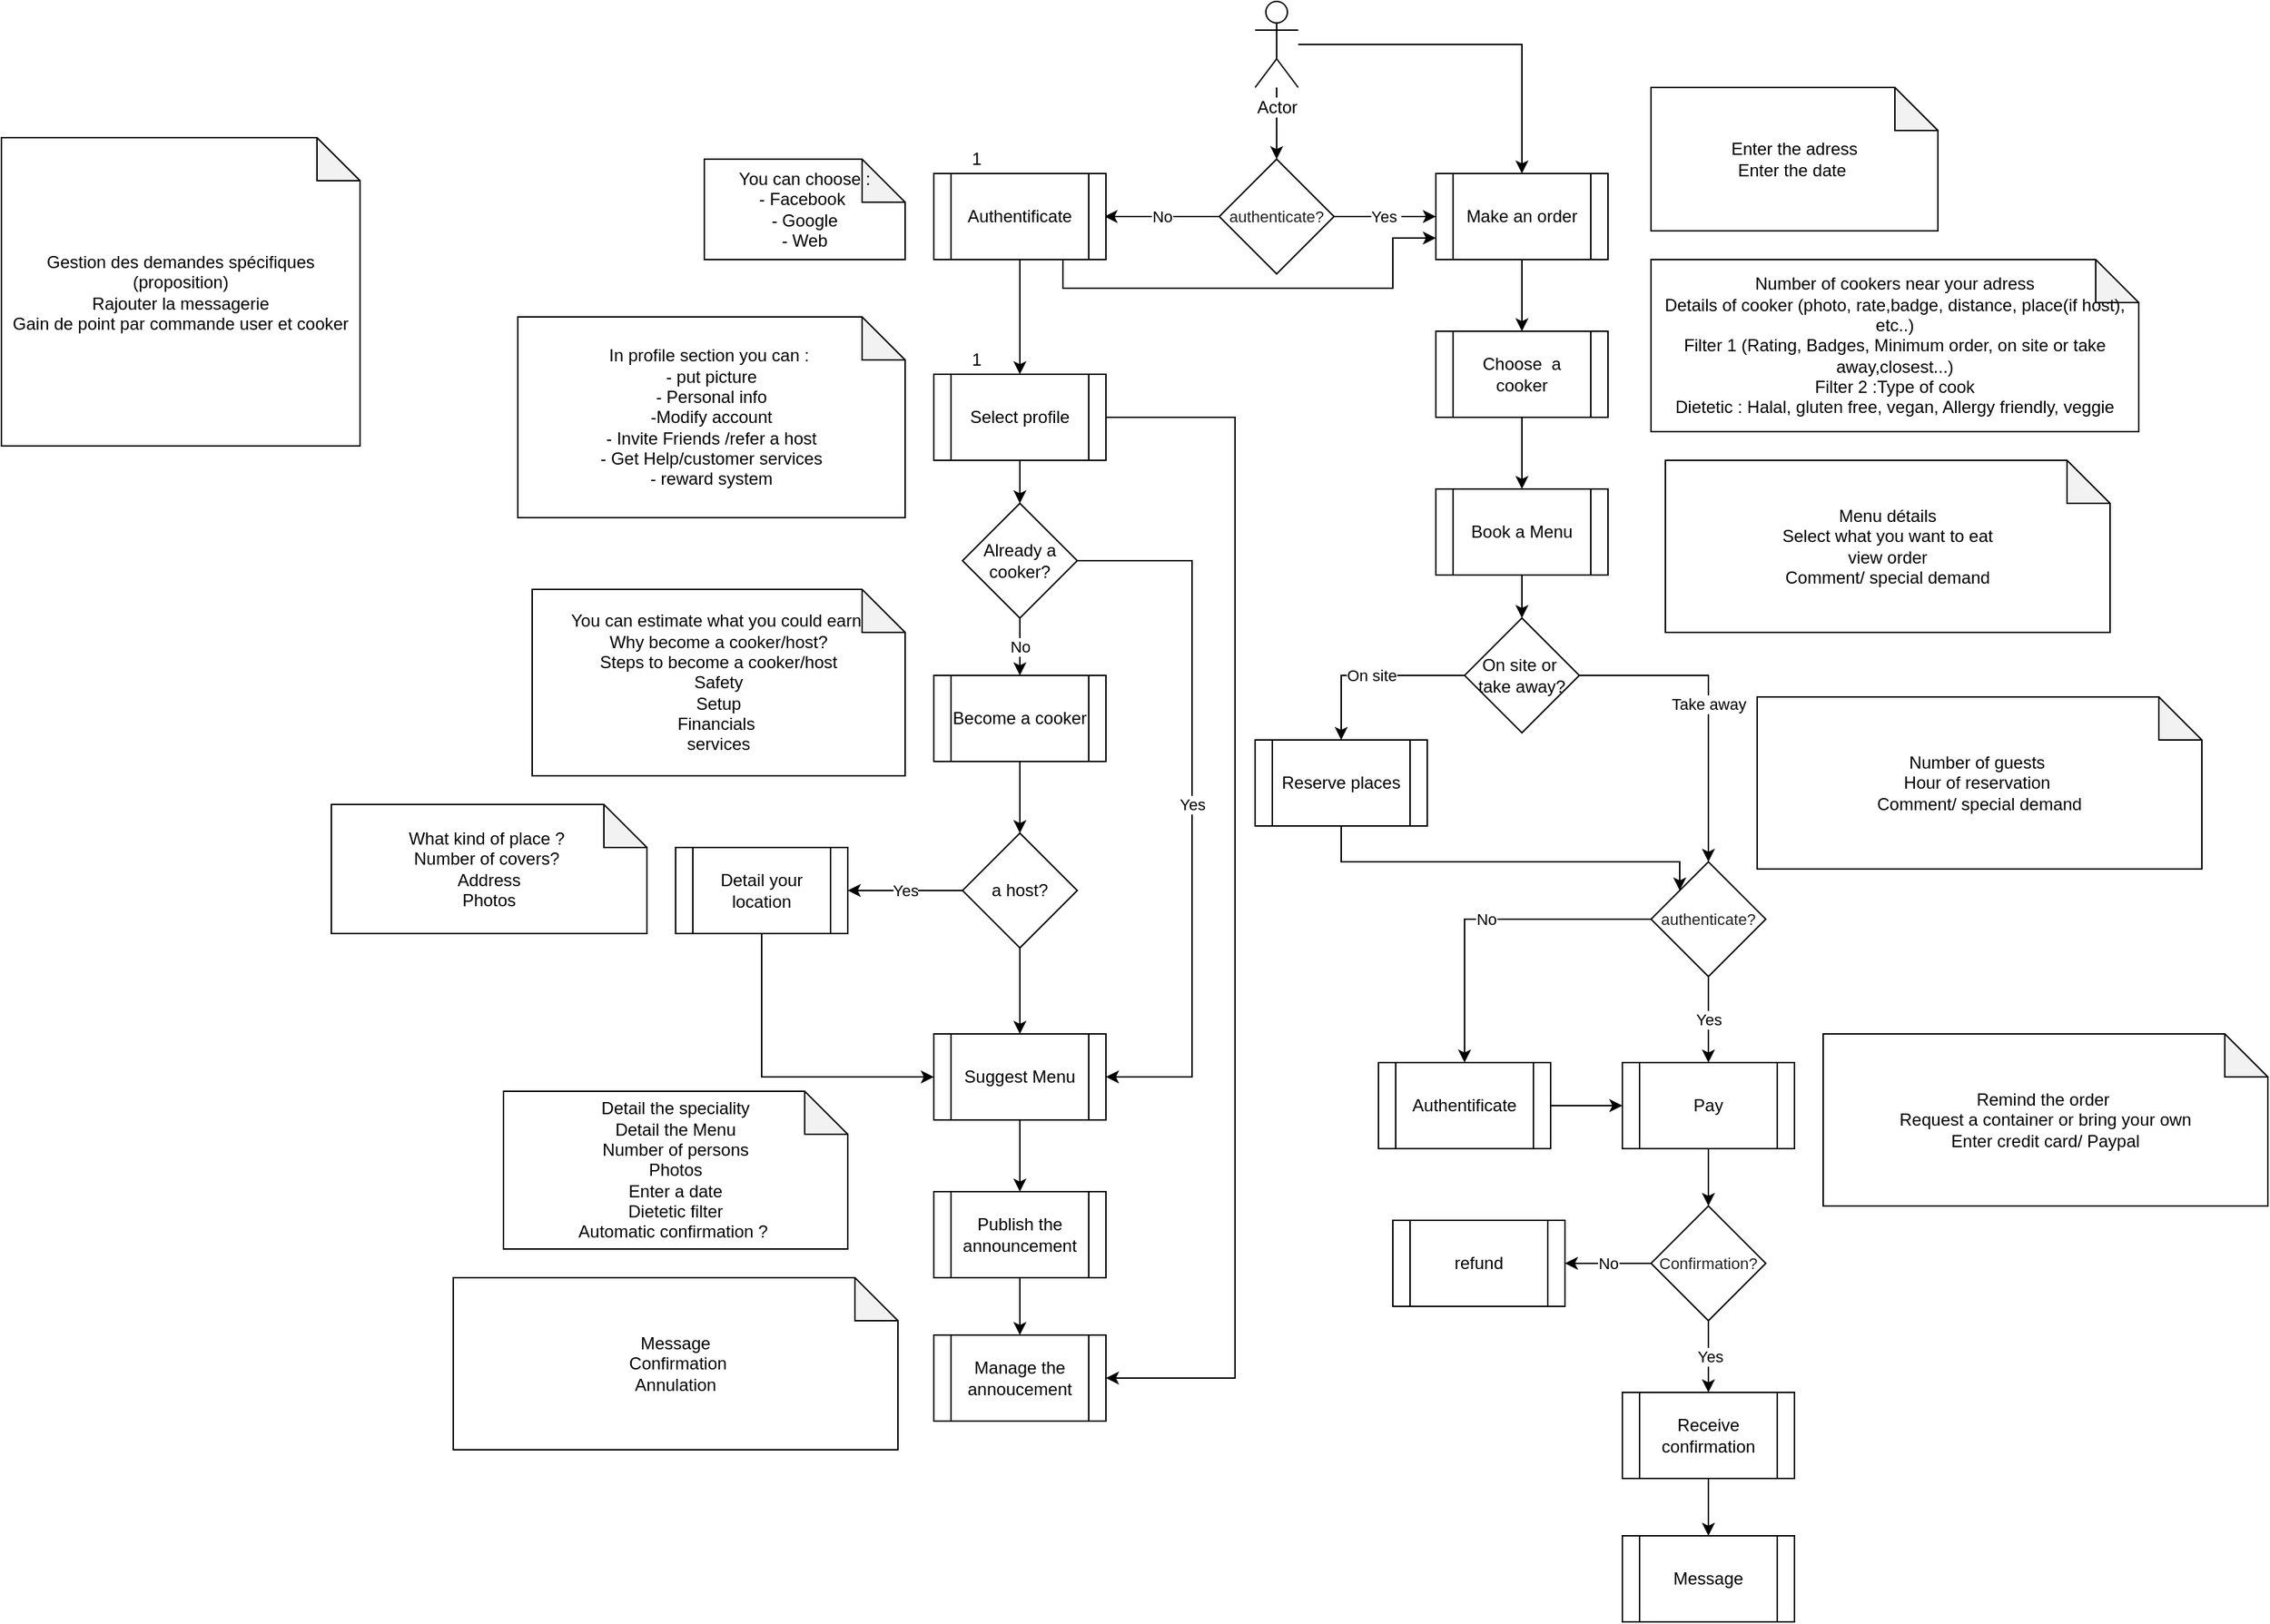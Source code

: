 <mxfile version="12.7.9" type="github">
  <diagram id="C5RBs43oDa-KdzZeNtuy" name="Global">
    <mxGraphModel dx="1865" dy="580" grid="1" gridSize="10" guides="1" tooltips="1" connect="1" arrows="1" fold="1" page="1" pageScale="1" pageWidth="827" pageHeight="1169" math="0" shadow="0">
      <root>
        <mxCell id="WIyWlLk6GJQsqaUBKTNV-0" />
        <mxCell id="WIyWlLk6GJQsqaUBKTNV-1" parent="WIyWlLk6GJQsqaUBKTNV-0" />
        <mxCell id="DXT12lyt_m4PXwOAN5ek-5" value="" style="edgeStyle=orthogonalEdgeStyle;rounded=0;orthogonalLoop=1;jettySize=auto;html=1;" parent="WIyWlLk6GJQsqaUBKTNV-1" source="DXT12lyt_m4PXwOAN5ek-4" edge="1">
          <mxGeometry relative="1" as="geometry">
            <mxPoint x="79" y="130" as="targetPoint" />
          </mxGeometry>
        </mxCell>
        <mxCell id="JEsrRtBiaQGB9soBiPKQ-1" value="" style="edgeStyle=orthogonalEdgeStyle;rounded=0;orthogonalLoop=1;jettySize=auto;html=1;entryX=0.5;entryY=0;entryDx=0;entryDy=0;" parent="WIyWlLk6GJQsqaUBKTNV-1" source="DXT12lyt_m4PXwOAN5ek-4" target="IEjxZz4co4LQKj0iL7b6-1" edge="1">
          <mxGeometry relative="1" as="geometry">
            <mxPoint x="174" y="50" as="targetPoint" />
          </mxGeometry>
        </mxCell>
        <mxCell id="DXT12lyt_m4PXwOAN5ek-4" value="Actor" style="shape=umlActor;verticalLabelPosition=bottom;labelBackgroundColor=#ffffff;verticalAlign=top;html=1;outlineConnect=0;" parent="WIyWlLk6GJQsqaUBKTNV-1" vertex="1">
          <mxGeometry x="64" y="20" width="30" height="60" as="geometry" />
        </mxCell>
        <mxCell id="IEjxZz4co4LQKj0iL7b6-2" value="Yes&amp;nbsp;" style="edgeStyle=orthogonalEdgeStyle;rounded=0;orthogonalLoop=1;jettySize=auto;html=1;" parent="WIyWlLk6GJQsqaUBKTNV-1" source="IEjxZz4co4LQKj0iL7b6-0" target="IEjxZz4co4LQKj0iL7b6-1" edge="1">
          <mxGeometry relative="1" as="geometry" />
        </mxCell>
        <mxCell id="IEjxZz4co4LQKj0iL7b6-5" value="No" style="edgeStyle=orthogonalEdgeStyle;rounded=0;orthogonalLoop=1;jettySize=auto;html=1;" parent="WIyWlLk6GJQsqaUBKTNV-1" source="IEjxZz4co4LQKj0iL7b6-0" edge="1">
          <mxGeometry relative="1" as="geometry">
            <mxPoint x="-41" y="170" as="targetPoint" />
          </mxGeometry>
        </mxCell>
        <mxCell id="IEjxZz4co4LQKj0iL7b6-0" value="&lt;span style=&quot;color: rgb(34 , 34 , 34) ; font-family: &amp;#34;arial&amp;#34; , sans-serif ; text-align: left ; white-space: pre-wrap ; font-size: 11px&quot;&gt;authenticate?&lt;/span&gt;" style="rhombus;whiteSpace=wrap;html=1;" parent="WIyWlLk6GJQsqaUBKTNV-1" vertex="1">
          <mxGeometry x="39" y="130" width="80" height="80" as="geometry" />
        </mxCell>
        <mxCell id="IEjxZz4co4LQKj0iL7b6-7" value="" style="edgeStyle=orthogonalEdgeStyle;rounded=0;orthogonalLoop=1;jettySize=auto;html=1;" parent="WIyWlLk6GJQsqaUBKTNV-1" source="IEjxZz4co4LQKj0iL7b6-1" target="IEjxZz4co4LQKj0iL7b6-6" edge="1">
          <mxGeometry relative="1" as="geometry" />
        </mxCell>
        <mxCell id="IEjxZz4co4LQKj0iL7b6-1" value="Make an order" style="shape=process;whiteSpace=wrap;html=1;backgroundOutline=1;" parent="WIyWlLk6GJQsqaUBKTNV-1" vertex="1">
          <mxGeometry x="190" y="140" width="120" height="60" as="geometry" />
        </mxCell>
        <mxCell id="IEjxZz4co4LQKj0iL7b6-32" value="" style="edgeStyle=orthogonalEdgeStyle;rounded=0;orthogonalLoop=1;jettySize=auto;html=1;entryX=0;entryY=0.75;entryDx=0;entryDy=0;exitX=0.75;exitY=1;exitDx=0;exitDy=0;" parent="WIyWlLk6GJQsqaUBKTNV-1" source="IEjxZz4co4LQKj0iL7b6-3" target="IEjxZz4co4LQKj0iL7b6-1" edge="1">
          <mxGeometry relative="1" as="geometry">
            <mxPoint x="-100" y="280" as="targetPoint" />
            <Array as="points">
              <mxPoint x="-70" y="220" />
              <mxPoint x="160" y="220" />
              <mxPoint x="160" y="185" />
            </Array>
          </mxGeometry>
        </mxCell>
        <mxCell id="IEjxZz4co4LQKj0iL7b6-34" value="" style="edgeStyle=orthogonalEdgeStyle;rounded=0;orthogonalLoop=1;jettySize=auto;html=1;" parent="WIyWlLk6GJQsqaUBKTNV-1" source="IEjxZz4co4LQKj0iL7b6-3" target="IEjxZz4co4LQKj0iL7b6-33" edge="1">
          <mxGeometry relative="1" as="geometry" />
        </mxCell>
        <mxCell id="IEjxZz4co4LQKj0iL7b6-3" value="Authentificate" style="shape=process;whiteSpace=wrap;html=1;backgroundOutline=1;" parent="WIyWlLk6GJQsqaUBKTNV-1" vertex="1">
          <mxGeometry x="-160" y="140" width="120" height="60" as="geometry" />
        </mxCell>
        <mxCell id="IEjxZz4co4LQKj0iL7b6-49" style="edgeStyle=orthogonalEdgeStyle;rounded=0;orthogonalLoop=1;jettySize=auto;html=1;exitX=0.5;exitY=1;exitDx=0;exitDy=0;" parent="WIyWlLk6GJQsqaUBKTNV-1" source="IEjxZz4co4LQKj0iL7b6-33" target="IEjxZz4co4LQKj0iL7b6-48" edge="1">
          <mxGeometry relative="1" as="geometry" />
        </mxCell>
        <mxCell id="JEsrRtBiaQGB9soBiPKQ-4" style="edgeStyle=orthogonalEdgeStyle;rounded=0;orthogonalLoop=1;jettySize=auto;html=1;exitX=1;exitY=0.5;exitDx=0;exitDy=0;entryX=1;entryY=0.5;entryDx=0;entryDy=0;" parent="WIyWlLk6GJQsqaUBKTNV-1" source="IEjxZz4co4LQKj0iL7b6-33" target="JEsrRtBiaQGB9soBiPKQ-2" edge="1">
          <mxGeometry relative="1" as="geometry">
            <Array as="points">
              <mxPoint x="50" y="310" />
              <mxPoint x="50" y="980" />
            </Array>
          </mxGeometry>
        </mxCell>
        <mxCell id="IEjxZz4co4LQKj0iL7b6-33" value="Select profile" style="shape=process;whiteSpace=wrap;html=1;backgroundOutline=1;" parent="WIyWlLk6GJQsqaUBKTNV-1" vertex="1">
          <mxGeometry x="-160" y="280" width="120" height="60" as="geometry" />
        </mxCell>
        <mxCell id="IEjxZz4co4LQKj0iL7b6-54" style="edgeStyle=orthogonalEdgeStyle;rounded=0;orthogonalLoop=1;jettySize=auto;html=1;exitX=0.5;exitY=1;exitDx=0;exitDy=0;" parent="WIyWlLk6GJQsqaUBKTNV-1" source="IEjxZz4co4LQKj0iL7b6-35" target="IEjxZz4co4LQKj0iL7b6-39" edge="1">
          <mxGeometry relative="1" as="geometry" />
        </mxCell>
        <mxCell id="IEjxZz4co4LQKj0iL7b6-35" value="Become a cooker" style="shape=process;whiteSpace=wrap;html=1;backgroundOutline=1;" parent="WIyWlLk6GJQsqaUBKTNV-1" vertex="1">
          <mxGeometry x="-160" y="490" width="120" height="60" as="geometry" />
        </mxCell>
        <mxCell id="IEjxZz4co4LQKj0iL7b6-56" style="edgeStyle=orthogonalEdgeStyle;rounded=0;orthogonalLoop=1;jettySize=auto;html=1;exitX=0.5;exitY=1;exitDx=0;exitDy=0;entryX=0.5;entryY=0;entryDx=0;entryDy=0;" parent="WIyWlLk6GJQsqaUBKTNV-1" source="IEjxZz4co4LQKj0iL7b6-37" target="IEjxZz4co4LQKj0iL7b6-46" edge="1">
          <mxGeometry relative="1" as="geometry" />
        </mxCell>
        <mxCell id="IEjxZz4co4LQKj0iL7b6-37" value="Suggest Menu" style="shape=process;whiteSpace=wrap;html=1;backgroundOutline=1;" parent="WIyWlLk6GJQsqaUBKTNV-1" vertex="1">
          <mxGeometry x="-160" y="740" width="120" height="60" as="geometry" />
        </mxCell>
        <mxCell id="IEjxZz4co4LQKj0iL7b6-9" value="" style="edgeStyle=orthogonalEdgeStyle;rounded=0;orthogonalLoop=1;jettySize=auto;html=1;" parent="WIyWlLk6GJQsqaUBKTNV-1" source="IEjxZz4co4LQKj0iL7b6-6" target="IEjxZz4co4LQKj0iL7b6-8" edge="1">
          <mxGeometry relative="1" as="geometry" />
        </mxCell>
        <mxCell id="IEjxZz4co4LQKj0iL7b6-6" value="Choose&amp;nbsp; a cooker" style="shape=process;whiteSpace=wrap;html=1;backgroundOutline=1;" parent="WIyWlLk6GJQsqaUBKTNV-1" vertex="1">
          <mxGeometry x="190" y="250" width="120" height="60" as="geometry" />
        </mxCell>
        <mxCell id="IEjxZz4co4LQKj0iL7b6-17" value="" style="edgeStyle=orthogonalEdgeStyle;rounded=0;orthogonalLoop=1;jettySize=auto;html=1;" parent="WIyWlLk6GJQsqaUBKTNV-1" source="IEjxZz4co4LQKj0iL7b6-8" target="IEjxZz4co4LQKj0iL7b6-13" edge="1">
          <mxGeometry relative="1" as="geometry" />
        </mxCell>
        <mxCell id="IEjxZz4co4LQKj0iL7b6-8" value="Book a Menu" style="shape=process;whiteSpace=wrap;html=1;backgroundOutline=1;" parent="WIyWlLk6GJQsqaUBKTNV-1" vertex="1">
          <mxGeometry x="190" y="360" width="120" height="60" as="geometry" />
        </mxCell>
        <mxCell id="IEjxZz4co4LQKj0iL7b6-62" style="edgeStyle=orthogonalEdgeStyle;rounded=0;orthogonalLoop=1;jettySize=auto;html=1;exitX=0.5;exitY=1;exitDx=0;exitDy=0;entryX=0;entryY=0;entryDx=0;entryDy=0;" parent="WIyWlLk6GJQsqaUBKTNV-1" source="IEjxZz4co4LQKj0iL7b6-12" target="IEjxZz4co4LQKj0iL7b6-24" edge="1">
          <mxGeometry relative="1" as="geometry">
            <Array as="points">
              <mxPoint x="124" y="620" />
              <mxPoint x="360" y="620" />
            </Array>
          </mxGeometry>
        </mxCell>
        <mxCell id="IEjxZz4co4LQKj0iL7b6-12" value="Reserve places" style="shape=process;whiteSpace=wrap;html=1;backgroundOutline=1;" parent="WIyWlLk6GJQsqaUBKTNV-1" vertex="1">
          <mxGeometry x="64" y="535" width="120" height="60" as="geometry" />
        </mxCell>
        <mxCell id="IEjxZz4co4LQKj0iL7b6-14" value="On site" style="edgeStyle=orthogonalEdgeStyle;rounded=0;orthogonalLoop=1;jettySize=auto;html=1;" parent="WIyWlLk6GJQsqaUBKTNV-1" source="IEjxZz4co4LQKj0iL7b6-13" target="IEjxZz4co4LQKj0iL7b6-12" edge="1">
          <mxGeometry relative="1" as="geometry" />
        </mxCell>
        <mxCell id="IEjxZz4co4LQKj0iL7b6-59" value="Take away" style="edgeStyle=orthogonalEdgeStyle;rounded=0;orthogonalLoop=1;jettySize=auto;html=1;exitX=1;exitY=0.5;exitDx=0;exitDy=0;entryX=0.5;entryY=0;entryDx=0;entryDy=0;" parent="WIyWlLk6GJQsqaUBKTNV-1" source="IEjxZz4co4LQKj0iL7b6-13" target="IEjxZz4co4LQKj0iL7b6-24" edge="1">
          <mxGeometry relative="1" as="geometry" />
        </mxCell>
        <mxCell id="IEjxZz4co4LQKj0iL7b6-13" value="On site or&amp;nbsp;&lt;br&gt;take away?" style="rhombus;whiteSpace=wrap;html=1;" parent="WIyWlLk6GJQsqaUBKTNV-1" vertex="1">
          <mxGeometry x="210" y="450" width="80" height="80" as="geometry" />
        </mxCell>
        <mxCell id="IEjxZz4co4LQKj0iL7b6-65" style="edgeStyle=orthogonalEdgeStyle;rounded=0;orthogonalLoop=1;jettySize=auto;html=1;exitX=0.5;exitY=1;exitDx=0;exitDy=0;entryX=0.5;entryY=0;entryDx=0;entryDy=0;" parent="WIyWlLk6GJQsqaUBKTNV-1" source="IEjxZz4co4LQKj0iL7b6-15" edge="1">
          <mxGeometry relative="1" as="geometry">
            <mxPoint x="380" y="860" as="targetPoint" />
          </mxGeometry>
        </mxCell>
        <mxCell id="IEjxZz4co4LQKj0iL7b6-15" value="Pay" style="shape=process;whiteSpace=wrap;html=1;backgroundOutline=1;" parent="WIyWlLk6GJQsqaUBKTNV-1" vertex="1">
          <mxGeometry x="320" y="760" width="120" height="60" as="geometry" />
        </mxCell>
        <mxCell id="GEHkxKaBzucjHs-7Sc_5-1" value="Yes" style="edgeStyle=orthogonalEdgeStyle;rounded=0;orthogonalLoop=1;jettySize=auto;html=1;" edge="1" parent="WIyWlLk6GJQsqaUBKTNV-1" source="GEHkxKaBzucjHs-7Sc_5-2">
          <mxGeometry relative="1" as="geometry">
            <mxPoint x="420" y="900" as="sourcePoint" />
            <mxPoint x="380" y="990" as="targetPoint" />
          </mxGeometry>
        </mxCell>
        <mxCell id="IEjxZz4co4LQKj0iL7b6-28" value="No" style="edgeStyle=orthogonalEdgeStyle;rounded=0;orthogonalLoop=1;jettySize=auto;html=1;" parent="WIyWlLk6GJQsqaUBKTNV-1" source="IEjxZz4co4LQKj0iL7b6-24" target="IEjxZz4co4LQKj0iL7b6-27" edge="1">
          <mxGeometry relative="1" as="geometry" />
        </mxCell>
        <mxCell id="IEjxZz4co4LQKj0iL7b6-61" value="Yes" style="edgeStyle=orthogonalEdgeStyle;rounded=0;orthogonalLoop=1;jettySize=auto;html=1;exitX=0.5;exitY=1;exitDx=0;exitDy=0;entryX=0.5;entryY=0;entryDx=0;entryDy=0;" parent="WIyWlLk6GJQsqaUBKTNV-1" source="IEjxZz4co4LQKj0iL7b6-24" target="IEjxZz4co4LQKj0iL7b6-15" edge="1">
          <mxGeometry relative="1" as="geometry" />
        </mxCell>
        <mxCell id="IEjxZz4co4LQKj0iL7b6-24" value="&lt;span style=&quot;color: rgb(34 , 34 , 34) ; font-family: &amp;#34;arial&amp;#34; , sans-serif ; text-align: left ; white-space: pre-wrap ; font-size: 11px&quot;&gt;authenticate?&lt;/span&gt;" style="rhombus;whiteSpace=wrap;html=1;" parent="WIyWlLk6GJQsqaUBKTNV-1" vertex="1">
          <mxGeometry x="340" y="620" width="80" height="80" as="geometry" />
        </mxCell>
        <mxCell id="IEjxZz4co4LQKj0iL7b6-60" style="edgeStyle=orthogonalEdgeStyle;rounded=0;orthogonalLoop=1;jettySize=auto;html=1;exitX=1;exitY=0.5;exitDx=0;exitDy=0;" parent="WIyWlLk6GJQsqaUBKTNV-1" source="IEjxZz4co4LQKj0iL7b6-27" target="IEjxZz4co4LQKj0iL7b6-15" edge="1">
          <mxGeometry relative="1" as="geometry" />
        </mxCell>
        <mxCell id="IEjxZz4co4LQKj0iL7b6-27" value="Authentificate" style="shape=process;whiteSpace=wrap;html=1;backgroundOutline=1;" parent="WIyWlLk6GJQsqaUBKTNV-1" vertex="1">
          <mxGeometry x="150" y="760" width="120" height="60" as="geometry" />
        </mxCell>
        <mxCell id="IEjxZz4co4LQKj0iL7b6-42" value="Yes" style="edgeStyle=orthogonalEdgeStyle;rounded=0;orthogonalLoop=1;jettySize=auto;html=1;" parent="WIyWlLk6GJQsqaUBKTNV-1" source="IEjxZz4co4LQKj0iL7b6-39" edge="1">
          <mxGeometry relative="1" as="geometry">
            <mxPoint x="-220" y="640" as="targetPoint" />
          </mxGeometry>
        </mxCell>
        <mxCell id="IEjxZz4co4LQKj0iL7b6-55" style="edgeStyle=orthogonalEdgeStyle;rounded=0;orthogonalLoop=1;jettySize=auto;html=1;exitX=0.5;exitY=1;exitDx=0;exitDy=0;" parent="WIyWlLk6GJQsqaUBKTNV-1" source="IEjxZz4co4LQKj0iL7b6-39" target="IEjxZz4co4LQKj0iL7b6-37" edge="1">
          <mxGeometry relative="1" as="geometry" />
        </mxCell>
        <mxCell id="IEjxZz4co4LQKj0iL7b6-39" value="a host?" style="rhombus;whiteSpace=wrap;html=1;" parent="WIyWlLk6GJQsqaUBKTNV-1" vertex="1">
          <mxGeometry x="-140" y="600" width="80" height="80" as="geometry" />
        </mxCell>
        <mxCell id="IEjxZz4co4LQKj0iL7b6-57" style="edgeStyle=orthogonalEdgeStyle;rounded=0;orthogonalLoop=1;jettySize=auto;html=1;exitX=0.5;exitY=1;exitDx=0;exitDy=0;entryX=0;entryY=0.5;entryDx=0;entryDy=0;" parent="WIyWlLk6GJQsqaUBKTNV-1" source="IEjxZz4co4LQKj0iL7b6-43" target="IEjxZz4co4LQKj0iL7b6-37" edge="1">
          <mxGeometry relative="1" as="geometry" />
        </mxCell>
        <mxCell id="IEjxZz4co4LQKj0iL7b6-43" value="Detail your location" style="shape=process;whiteSpace=wrap;html=1;backgroundOutline=1;" parent="WIyWlLk6GJQsqaUBKTNV-1" vertex="1">
          <mxGeometry x="-340" y="610" width="120" height="60" as="geometry" />
        </mxCell>
        <mxCell id="JEsrRtBiaQGB9soBiPKQ-3" value="" style="edgeStyle=orthogonalEdgeStyle;rounded=0;orthogonalLoop=1;jettySize=auto;html=1;" parent="WIyWlLk6GJQsqaUBKTNV-1" source="IEjxZz4co4LQKj0iL7b6-46" target="JEsrRtBiaQGB9soBiPKQ-2" edge="1">
          <mxGeometry relative="1" as="geometry" />
        </mxCell>
        <mxCell id="IEjxZz4co4LQKj0iL7b6-46" value="Publish the announcement" style="shape=process;whiteSpace=wrap;html=1;backgroundOutline=1;" parent="WIyWlLk6GJQsqaUBKTNV-1" vertex="1">
          <mxGeometry x="-160" y="850" width="120" height="60" as="geometry" />
        </mxCell>
        <mxCell id="IEjxZz4co4LQKj0iL7b6-50" value="No" style="edgeStyle=orthogonalEdgeStyle;rounded=0;orthogonalLoop=1;jettySize=auto;html=1;exitX=0.5;exitY=1;exitDx=0;exitDy=0;entryX=0.5;entryY=0;entryDx=0;entryDy=0;" parent="WIyWlLk6GJQsqaUBKTNV-1" source="IEjxZz4co4LQKj0iL7b6-48" target="IEjxZz4co4LQKj0iL7b6-35" edge="1">
          <mxGeometry relative="1" as="geometry" />
        </mxCell>
        <mxCell id="IEjxZz4co4LQKj0iL7b6-58" value="Yes" style="edgeStyle=orthogonalEdgeStyle;rounded=0;orthogonalLoop=1;jettySize=auto;html=1;exitX=1;exitY=0.5;exitDx=0;exitDy=0;entryX=1;entryY=0.5;entryDx=0;entryDy=0;" parent="WIyWlLk6GJQsqaUBKTNV-1" source="IEjxZz4co4LQKj0iL7b6-48" target="IEjxZz4co4LQKj0iL7b6-37" edge="1">
          <mxGeometry relative="1" as="geometry">
            <Array as="points">
              <mxPoint x="20" y="410" />
              <mxPoint x="20" y="770" />
            </Array>
          </mxGeometry>
        </mxCell>
        <mxCell id="IEjxZz4co4LQKj0iL7b6-48" value="Already a cooker?" style="rhombus;whiteSpace=wrap;html=1;" parent="WIyWlLk6GJQsqaUBKTNV-1" vertex="1">
          <mxGeometry x="-140" y="370" width="80" height="80" as="geometry" />
        </mxCell>
        <mxCell id="IEjxZz4co4LQKj0iL7b6-63" value="In profile section you can :&amp;nbsp;&lt;br&gt;- put picture&lt;br&gt;- Personal info&lt;br&gt;-Modify account&lt;br&gt;- Invite Friends /refer a host&lt;br&gt;- Get Help/customer services&lt;br&gt;- reward system" style="shape=note;whiteSpace=wrap;html=1;backgroundOutline=1;darkOpacity=0.05;" parent="WIyWlLk6GJQsqaUBKTNV-1" vertex="1">
          <mxGeometry x="-450" y="240" width="270" height="140" as="geometry" />
        </mxCell>
        <mxCell id="IEjxZz4co4LQKj0iL7b6-66" value="Number of cookers near your adress&lt;br&gt;Details of cooker (photo, rate,badge, distance, place(if host), etc..)&lt;br&gt;Filter 1 (Rating, Badges, Minimum order, on site or take away,closest...)&lt;br&gt;Filter 2 :Type of cook&lt;br&gt;Dietetic : Halal, gluten free, vegan, Allergy friendly, veggie" style="shape=note;whiteSpace=wrap;html=1;backgroundOutline=1;darkOpacity=0.05;" parent="WIyWlLk6GJQsqaUBKTNV-1" vertex="1">
          <mxGeometry x="340" y="200" width="340" height="120" as="geometry" />
        </mxCell>
        <mxCell id="IEjxZz4co4LQKj0iL7b6-67" value="You can choose :&lt;br&gt;- Facebook&amp;nbsp;&lt;br&gt;- Google&lt;br&gt;&lt;div&gt;&lt;span&gt;- Web&lt;/span&gt;&lt;/div&gt;" style="shape=note;whiteSpace=wrap;html=1;backgroundOutline=1;darkOpacity=0.05;align=center;" parent="WIyWlLk6GJQsqaUBKTNV-1" vertex="1">
          <mxGeometry x="-320" y="130" width="140" height="70" as="geometry" />
        </mxCell>
        <mxCell id="IEjxZz4co4LQKj0iL7b6-68" value="You can estimate what you could earn&amp;nbsp;&lt;br&gt;Why become a cooker/host?&lt;br&gt;Steps to become a cooker/host&lt;br&gt;Safety&lt;br&gt;Setup&lt;br&gt;Financials&amp;nbsp;&lt;br&gt;services&lt;br&gt;" style="shape=note;whiteSpace=wrap;html=1;backgroundOutline=1;darkOpacity=0.05;" parent="WIyWlLk6GJQsqaUBKTNV-1" vertex="1">
          <mxGeometry x="-440" y="430" width="260" height="130" as="geometry" />
        </mxCell>
        <mxCell id="IEjxZz4co4LQKj0iL7b6-69" value="What kind of place ?&amp;nbsp;&lt;br&gt;Number of covers?&amp;nbsp;&lt;br&gt;Address&lt;br&gt;Photos" style="shape=note;whiteSpace=wrap;html=1;backgroundOutline=1;darkOpacity=0.05;" parent="WIyWlLk6GJQsqaUBKTNV-1" vertex="1">
          <mxGeometry x="-580" y="580" width="220" height="90" as="geometry" />
        </mxCell>
        <mxCell id="IEjxZz4co4LQKj0iL7b6-70" value="&lt;pre class=&quot;tw-data-text tw-text-large tw-ta&quot; id=&quot;tw-target-text&quot; dir=&quot;ltr&quot; style=&quot;font-size: 28px ; line-height: 36px ; border: none ; padding: 2px 0.14em 2px 0px ; position: relative ; margin-top: -2px ; margin-bottom: -2px ; resize: none ; font-family: inherit ; overflow: hidden ; text-align: left ; width: 283px ; white-space: pre-wrap ; overflow-wrap: break-word ; color: rgb(34 , 34 , 34)&quot;&gt;&lt;/pre&gt;Detail the speciality&lt;br&gt;Detail the Menu&lt;br&gt;Number of persons&lt;br&gt;Photos&lt;br&gt;Enter a date&lt;br&gt;Dietetic filter&lt;br&gt;Automatic confirmation ?&amp;nbsp;" style="shape=note;whiteSpace=wrap;html=1;backgroundOutline=1;darkOpacity=0.05;" parent="WIyWlLk6GJQsqaUBKTNV-1" vertex="1">
          <mxGeometry x="-460" y="780" width="240" height="110" as="geometry" />
        </mxCell>
        <mxCell id="IEjxZz4co4LQKj0iL7b6-71" value="Menu détails&lt;br&gt;Select what you want to eat&lt;br&gt;view order&lt;br&gt;Comment/ special demand" style="shape=note;whiteSpace=wrap;html=1;backgroundOutline=1;darkOpacity=0.05;" parent="WIyWlLk6GJQsqaUBKTNV-1" vertex="1">
          <mxGeometry x="350" y="340" width="310" height="120" as="geometry" />
        </mxCell>
        <mxCell id="IEjxZz4co4LQKj0iL7b6-72" value="Number of guests&amp;nbsp;&lt;br&gt;Hour of reservation&amp;nbsp;&lt;br&gt;Comment/ special demand" style="shape=note;whiteSpace=wrap;html=1;backgroundOutline=1;darkOpacity=0.05;" parent="WIyWlLk6GJQsqaUBKTNV-1" vertex="1">
          <mxGeometry x="414" y="505" width="310" height="120" as="geometry" />
        </mxCell>
        <mxCell id="IEjxZz4co4LQKj0iL7b6-73" value="Remind the order&amp;nbsp;&lt;br&gt;Request a container or bring your own&lt;br&gt;Enter credit card/ Paypal" style="shape=note;whiteSpace=wrap;html=1;backgroundOutline=1;darkOpacity=0.05;movable=0;resizable=0;rotatable=0;deletable=0;editable=0;connectable=0;" parent="WIyWlLk6GJQsqaUBKTNV-1" vertex="1">
          <mxGeometry x="460" y="740" width="310" height="120" as="geometry" />
        </mxCell>
        <mxCell id="IEjxZz4co4LQKj0iL7b6-74" value="Enter the adress&lt;br&gt;Enter the date&amp;nbsp;" style="shape=note;whiteSpace=wrap;html=1;backgroundOutline=1;darkOpacity=0.05;" parent="WIyWlLk6GJQsqaUBKTNV-1" vertex="1">
          <mxGeometry x="340" y="80" width="200" height="100" as="geometry" />
        </mxCell>
        <mxCell id="JEsrRtBiaQGB9soBiPKQ-2" value="Manage the annoucement" style="shape=process;whiteSpace=wrap;html=1;backgroundOutline=1;" parent="WIyWlLk6GJQsqaUBKTNV-1" vertex="1">
          <mxGeometry x="-160" y="950" width="120" height="60" as="geometry" />
        </mxCell>
        <mxCell id="JEsrRtBiaQGB9soBiPKQ-5" value="Message&lt;br&gt;&amp;nbsp;Confirmation&lt;br&gt;Annulation" style="shape=note;whiteSpace=wrap;html=1;backgroundOutline=1;darkOpacity=0.05;" parent="WIyWlLk6GJQsqaUBKTNV-1" vertex="1">
          <mxGeometry x="-495" y="910" width="310" height="120" as="geometry" />
        </mxCell>
        <mxCell id="JEsrRtBiaQGB9soBiPKQ-6" value="Message" style="shape=process;whiteSpace=wrap;html=1;backgroundOutline=1;" parent="WIyWlLk6GJQsqaUBKTNV-1" vertex="1">
          <mxGeometry x="320" y="1090" width="120" height="60" as="geometry" />
        </mxCell>
        <mxCell id="JEsrRtBiaQGB9soBiPKQ-8" value="Gestion des demandes spécifiques (proposition)&lt;br&gt;Rajouter la messagerie&lt;br&gt;Gain de point par commande user et cooker" style="shape=note;whiteSpace=wrap;html=1;backgroundOutline=1;darkOpacity=0.05;" parent="WIyWlLk6GJQsqaUBKTNV-1" vertex="1">
          <mxGeometry x="-810" y="115" width="250" height="215" as="geometry" />
        </mxCell>
        <mxCell id="JEsrRtBiaQGB9soBiPKQ-9" value="1" style="text;html=1;strokeColor=none;fillColor=none;align=center;verticalAlign=middle;whiteSpace=wrap;rounded=0;" parent="WIyWlLk6GJQsqaUBKTNV-1" vertex="1">
          <mxGeometry x="-150" y="120" width="40" height="20" as="geometry" />
        </mxCell>
        <mxCell id="JEsrRtBiaQGB9soBiPKQ-10" value="1" style="text;html=1;strokeColor=none;fillColor=none;align=center;verticalAlign=middle;whiteSpace=wrap;rounded=0;" parent="WIyWlLk6GJQsqaUBKTNV-1" vertex="1">
          <mxGeometry x="-150" y="260" width="40" height="20" as="geometry" />
        </mxCell>
        <mxCell id="GEHkxKaBzucjHs-7Sc_5-7" value="No" style="edgeStyle=orthogonalEdgeStyle;rounded=0;orthogonalLoop=1;jettySize=auto;html=1;" edge="1" parent="WIyWlLk6GJQsqaUBKTNV-1" source="GEHkxKaBzucjHs-7Sc_5-2" target="GEHkxKaBzucjHs-7Sc_5-6">
          <mxGeometry relative="1" as="geometry" />
        </mxCell>
        <mxCell id="GEHkxKaBzucjHs-7Sc_5-2" value="&lt;span style=&quot;color: rgb(34 , 34 , 34) ; font-family: &amp;#34;arial&amp;#34; , sans-serif ; text-align: left ; white-space: pre-wrap ; font-size: 11px&quot;&gt;Confirmation?&lt;/span&gt;" style="rhombus;whiteSpace=wrap;html=1;" vertex="1" parent="WIyWlLk6GJQsqaUBKTNV-1">
          <mxGeometry x="340" y="860" width="80" height="80" as="geometry" />
        </mxCell>
        <mxCell id="GEHkxKaBzucjHs-7Sc_5-6" value="refund" style="shape=process;whiteSpace=wrap;html=1;backgroundOutline=1;" vertex="1" parent="WIyWlLk6GJQsqaUBKTNV-1">
          <mxGeometry x="160" y="870" width="120" height="60" as="geometry" />
        </mxCell>
        <mxCell id="GEHkxKaBzucjHs-7Sc_5-9" value="" style="edgeStyle=orthogonalEdgeStyle;rounded=0;orthogonalLoop=1;jettySize=auto;html=1;" edge="1" parent="WIyWlLk6GJQsqaUBKTNV-1" source="GEHkxKaBzucjHs-7Sc_5-8" target="JEsrRtBiaQGB9soBiPKQ-6">
          <mxGeometry relative="1" as="geometry" />
        </mxCell>
        <mxCell id="GEHkxKaBzucjHs-7Sc_5-8" value="Receive confirmation" style="shape=process;whiteSpace=wrap;html=1;backgroundOutline=1;" vertex="1" parent="WIyWlLk6GJQsqaUBKTNV-1">
          <mxGeometry x="320" y="990" width="120" height="60" as="geometry" />
        </mxCell>
      </root>
    </mxGraphModel>
  </diagram>
</mxfile>
